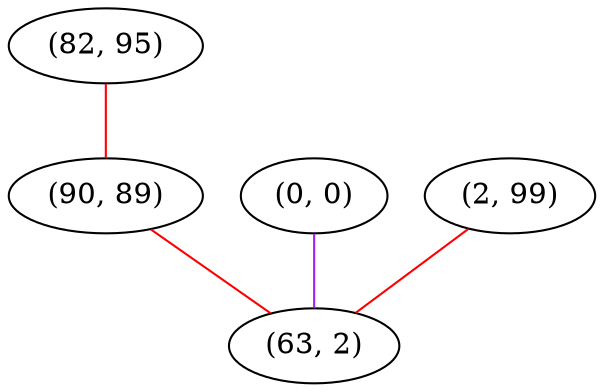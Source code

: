 graph "" {
"(82, 95)";
"(0, 0)";
"(2, 99)";
"(90, 89)";
"(63, 2)";
"(82, 95)" -- "(90, 89)"  [color=red, key=0, weight=1];
"(0, 0)" -- "(63, 2)"  [color=purple, key=0, weight=4];
"(2, 99)" -- "(63, 2)"  [color=red, key=0, weight=1];
"(90, 89)" -- "(63, 2)"  [color=red, key=0, weight=1];
}
